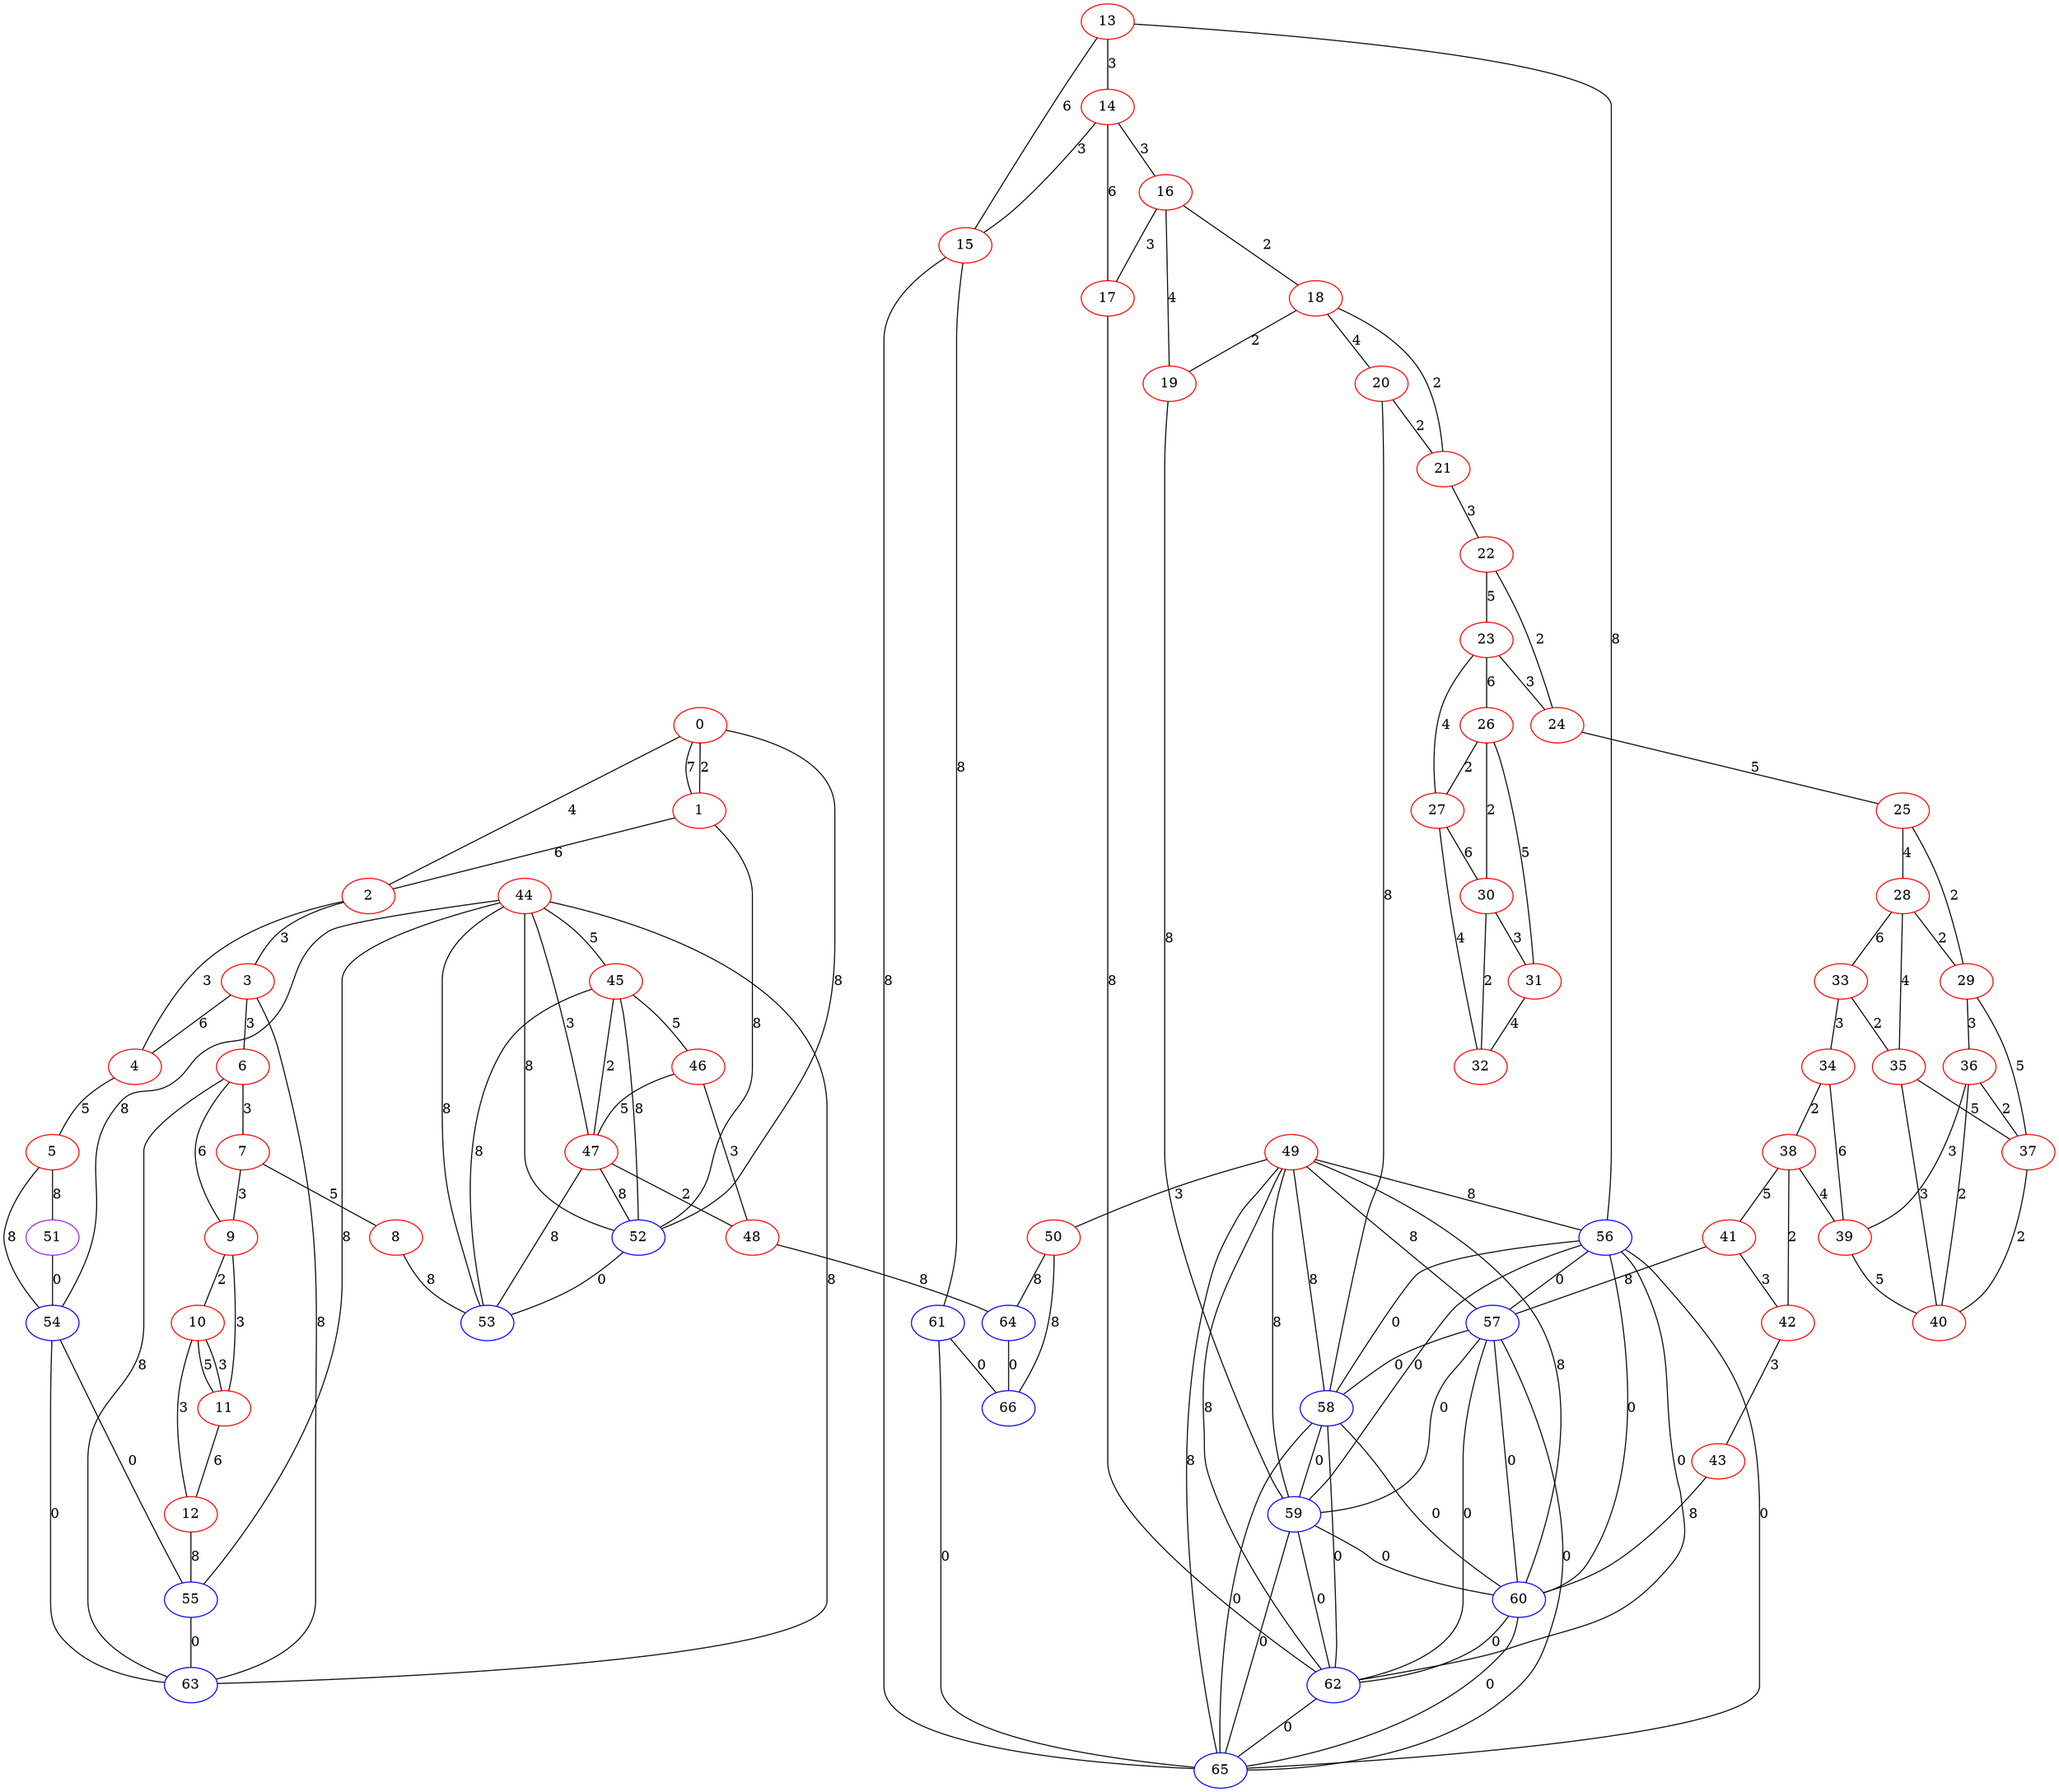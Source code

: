 graph "" {
0 [color=red, weight=1];
1 [color=red, weight=1];
2 [color=red, weight=1];
3 [color=red, weight=1];
4 [color=red, weight=1];
5 [color=red, weight=1];
6 [color=red, weight=1];
7 [color=red, weight=1];
8 [color=red, weight=1];
9 [color=red, weight=1];
10 [color=red, weight=1];
11 [color=red, weight=1];
12 [color=red, weight=1];
13 [color=red, weight=1];
14 [color=red, weight=1];
15 [color=red, weight=1];
16 [color=red, weight=1];
17 [color=red, weight=1];
18 [color=red, weight=1];
19 [color=red, weight=1];
20 [color=red, weight=1];
21 [color=red, weight=1];
22 [color=red, weight=1];
23 [color=red, weight=1];
24 [color=red, weight=1];
25 [color=red, weight=1];
26 [color=red, weight=1];
27 [color=red, weight=1];
28 [color=red, weight=1];
29 [color=red, weight=1];
30 [color=red, weight=1];
31 [color=red, weight=1];
32 [color=red, weight=1];
33 [color=red, weight=1];
34 [color=red, weight=1];
35 [color=red, weight=1];
36 [color=red, weight=1];
37 [color=red, weight=1];
38 [color=red, weight=1];
39 [color=red, weight=1];
40 [color=red, weight=1];
41 [color=red, weight=1];
42 [color=red, weight=1];
43 [color=red, weight=1];
44 [color=red, weight=1];
45 [color=red, weight=1];
46 [color=red, weight=1];
47 [color=red, weight=1];
48 [color=red, weight=1];
49 [color=red, weight=1];
50 [color=red, weight=1];
51 [color=purple, weight=4];
52 [color=blue, weight=3];
53 [color=blue, weight=3];
54 [color=blue, weight=3];
55 [color=blue, weight=3];
56 [color=blue, weight=3];
57 [color=blue, weight=3];
58 [color=blue, weight=3];
59 [color=blue, weight=3];
60 [color=blue, weight=3];
61 [color=blue, weight=3];
62 [color=blue, weight=3];
63 [color=blue, weight=3];
64 [color=blue, weight=3];
65 [color=blue, weight=3];
66 [color=blue, weight=3];
0 -- 1  [key=0, label=2];
0 -- 1  [key=1, label=7];
0 -- 2  [key=0, label=4];
0 -- 52  [key=0, label=8];
1 -- 2  [key=0, label=6];
1 -- 52  [key=0, label=8];
2 -- 3  [key=0, label=3];
2 -- 4  [key=0, label=3];
3 -- 4  [key=0, label=6];
3 -- 6  [key=0, label=3];
3 -- 63  [key=0, label=8];
4 -- 5  [key=0, label=5];
5 -- 51  [key=0, label=8];
5 -- 54  [key=0, label=8];
6 -- 9  [key=0, label=6];
6 -- 63  [key=0, label=8];
6 -- 7  [key=0, label=3];
7 -- 8  [key=0, label=5];
7 -- 9  [key=0, label=3];
8 -- 53  [key=0, label=8];
9 -- 10  [key=0, label=2];
9 -- 11  [key=0, label=3];
10 -- 11  [key=0, label=5];
10 -- 11  [key=1, label=3];
10 -- 12  [key=0, label=3];
11 -- 12  [key=0, label=6];
12 -- 55  [key=0, label=8];
13 -- 56  [key=0, label=8];
13 -- 14  [key=0, label=3];
13 -- 15  [key=0, label=6];
14 -- 16  [key=0, label=3];
14 -- 17  [key=0, label=6];
14 -- 15  [key=0, label=3];
15 -- 65  [key=0, label=8];
15 -- 61  [key=0, label=8];
16 -- 17  [key=0, label=3];
16 -- 18  [key=0, label=2];
16 -- 19  [key=0, label=4];
17 -- 62  [key=0, label=8];
18 -- 19  [key=0, label=2];
18 -- 20  [key=0, label=4];
18 -- 21  [key=0, label=2];
19 -- 59  [key=0, label=8];
20 -- 58  [key=0, label=8];
20 -- 21  [key=0, label=2];
21 -- 22  [key=0, label=3];
22 -- 24  [key=0, label=2];
22 -- 23  [key=0, label=5];
23 -- 24  [key=0, label=3];
23 -- 26  [key=0, label=6];
23 -- 27  [key=0, label=4];
24 -- 25  [key=0, label=5];
25 -- 28  [key=0, label=4];
25 -- 29  [key=0, label=2];
26 -- 31  [key=0, label=5];
26 -- 27  [key=0, label=2];
26 -- 30  [key=0, label=2];
27 -- 32  [key=0, label=4];
27 -- 30  [key=0, label=6];
28 -- 33  [key=0, label=6];
28 -- 35  [key=0, label=4];
28 -- 29  [key=0, label=2];
29 -- 36  [key=0, label=3];
29 -- 37  [key=0, label=5];
30 -- 32  [key=0, label=2];
30 -- 31  [key=0, label=3];
31 -- 32  [key=0, label=4];
33 -- 34  [key=0, label=3];
33 -- 35  [key=0, label=2];
34 -- 38  [key=0, label=2];
34 -- 39  [key=0, label=6];
35 -- 40  [key=0, label=3];
35 -- 37  [key=0, label=5];
36 -- 40  [key=0, label=2];
36 -- 37  [key=0, label=2];
36 -- 39  [key=0, label=3];
37 -- 40  [key=0, label=2];
38 -- 41  [key=0, label=5];
38 -- 42  [key=0, label=2];
38 -- 39  [key=0, label=4];
39 -- 40  [key=0, label=5];
41 -- 57  [key=0, label=8];
41 -- 42  [key=0, label=3];
42 -- 43  [key=0, label=3];
43 -- 60  [key=0, label=8];
44 -- 45  [key=0, label=5];
44 -- 47  [key=0, label=3];
44 -- 52  [key=0, label=8];
44 -- 53  [key=0, label=8];
44 -- 54  [key=0, label=8];
44 -- 55  [key=0, label=8];
44 -- 63  [key=0, label=8];
45 -- 52  [key=0, label=8];
45 -- 53  [key=0, label=8];
45 -- 46  [key=0, label=5];
45 -- 47  [key=0, label=2];
46 -- 48  [key=0, label=3];
46 -- 47  [key=0, label=5];
47 -- 48  [key=0, label=2];
47 -- 52  [key=0, label=8];
47 -- 53  [key=0, label=8];
48 -- 64  [key=0, label=8];
49 -- 65  [key=0, label=8];
49 -- 50  [key=0, label=3];
49 -- 56  [key=0, label=8];
49 -- 57  [key=0, label=8];
49 -- 58  [key=0, label=8];
49 -- 59  [key=0, label=8];
49 -- 60  [key=0, label=8];
49 -- 62  [key=0, label=8];
50 -- 64  [key=0, label=8];
50 -- 66  [key=0, label=8];
51 -- 54  [key=0, label=0];
52 -- 53  [key=0, label=0];
54 -- 63  [key=0, label=0];
54 -- 55  [key=0, label=0];
55 -- 63  [key=0, label=0];
56 -- 65  [key=0, label=0];
56 -- 57  [key=0, label=0];
56 -- 58  [key=0, label=0];
56 -- 59  [key=0, label=0];
56 -- 60  [key=0, label=0];
56 -- 62  [key=0, label=0];
57 -- 65  [key=0, label=0];
57 -- 58  [key=0, label=0];
57 -- 59  [key=0, label=0];
57 -- 60  [key=0, label=0];
57 -- 62  [key=0, label=0];
58 -- 65  [key=0, label=0];
58 -- 59  [key=0, label=0];
58 -- 60  [key=0, label=0];
58 -- 62  [key=0, label=0];
59 -- 65  [key=0, label=0];
59 -- 60  [key=0, label=0];
59 -- 62  [key=0, label=0];
60 -- 65  [key=0, label=0];
60 -- 62  [key=0, label=0];
61 -- 65  [key=0, label=0];
61 -- 66  [key=0, label=0];
62 -- 65  [key=0, label=0];
64 -- 66  [key=0, label=0];
}
